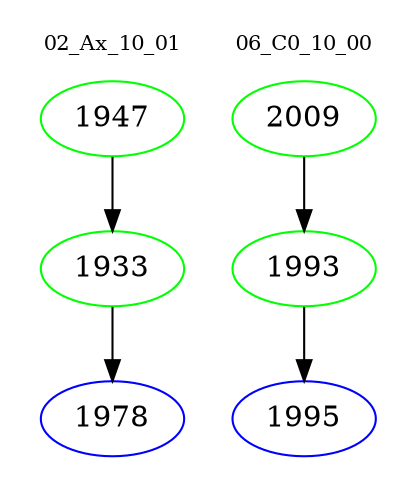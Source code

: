 digraph{
subgraph cluster_0 {
color = white
label = "02_Ax_10_01";
fontsize=10;
T0_1947 [label="1947", color="green"]
T0_1947 -> T0_1933 [color="black"]
T0_1933 [label="1933", color="green"]
T0_1933 -> T0_1978 [color="black"]
T0_1978 [label="1978", color="blue"]
}
subgraph cluster_1 {
color = white
label = "06_C0_10_00";
fontsize=10;
T1_2009 [label="2009", color="green"]
T1_2009 -> T1_1993 [color="black"]
T1_1993 [label="1993", color="green"]
T1_1993 -> T1_1995 [color="black"]
T1_1995 [label="1995", color="blue"]
}
}
